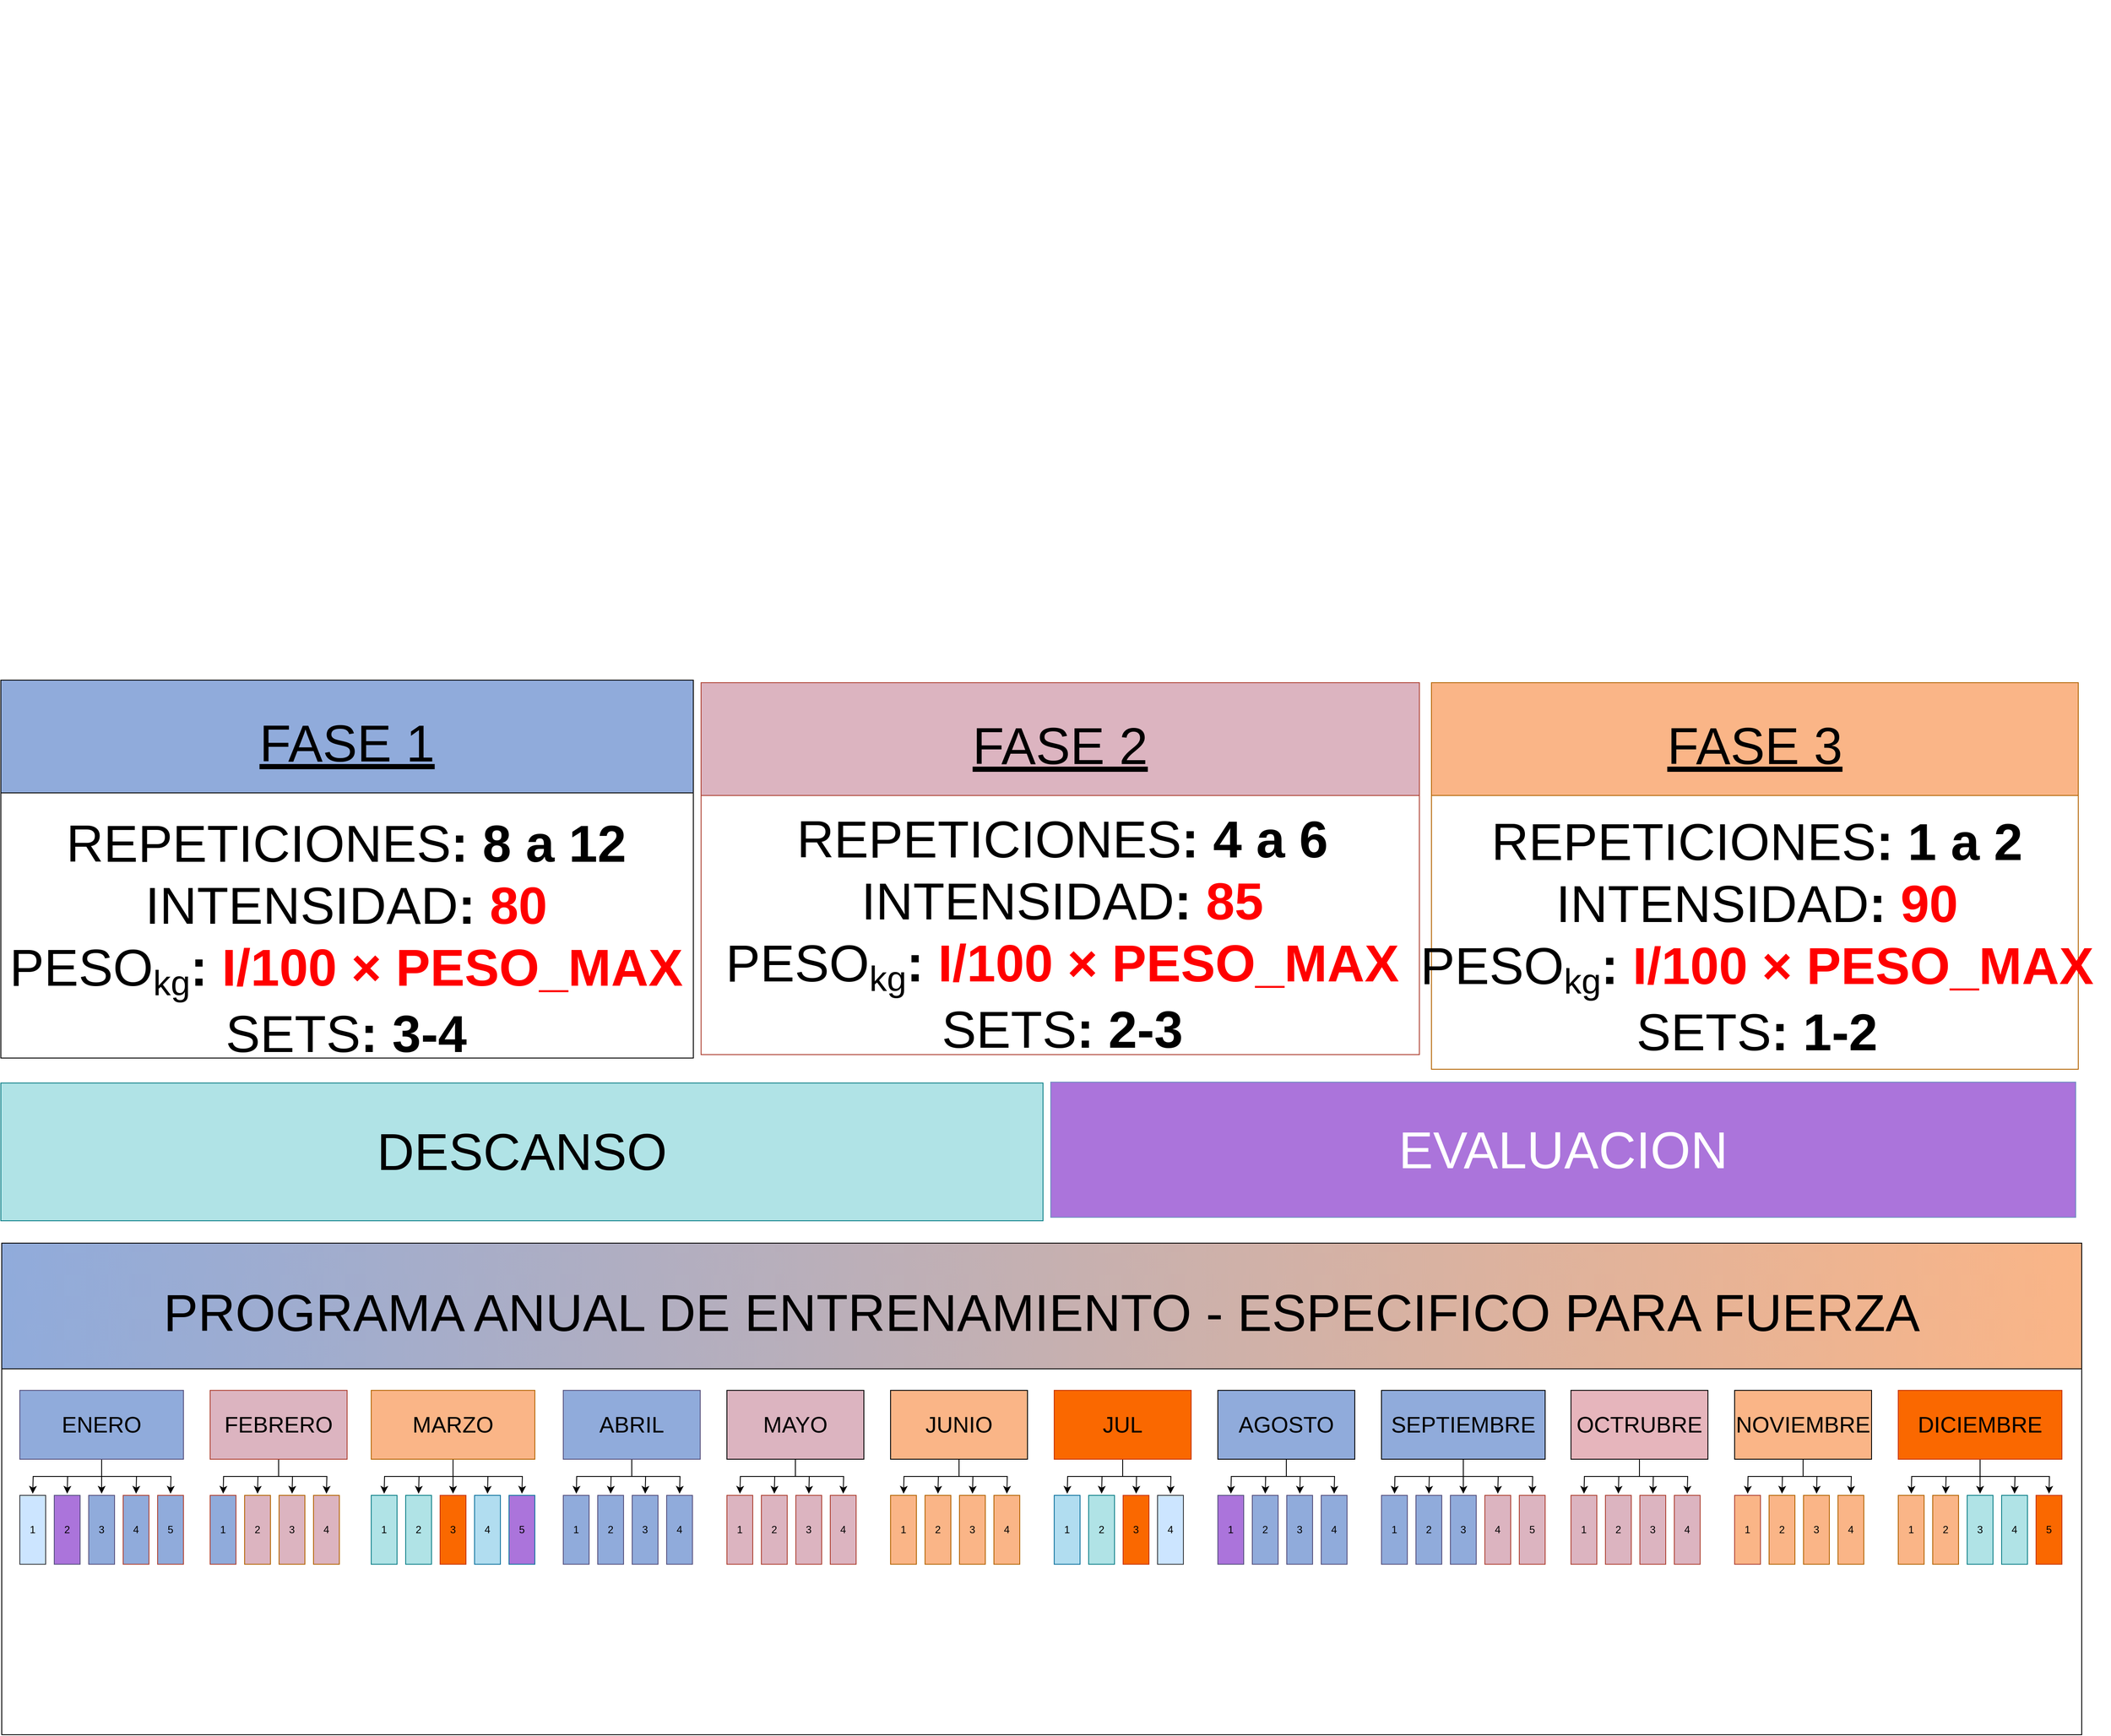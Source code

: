 <mxfile version="16.6.7" type="github">
  <diagram id="v5hP3LnzkyjKXNR7ILOM" name="Page-1">
    <mxGraphModel dx="3216" dy="3153" grid="1" gridSize="1" guides="1" tooltips="1" connect="1" arrows="1" fold="1" page="1" pageScale="1" pageWidth="827" pageHeight="1169" math="0" shadow="0">
      <root>
        <mxCell id="0" />
        <mxCell id="1" parent="0" />
        <mxCell id="fFUsiUg8K44ykZOcUOI2-355" value="" style="shape=image;imageAspect=0;aspect=fixed;verticalLabelPosition=bottom;verticalAlign=top;image=https://i.imgur.com/oUZB5g9.png;clipPath=inset(74.07% 0% 0% 0%);" vertex="1" parent="1">
          <mxGeometry x="403" y="-966" width="2409" height="337.26" as="geometry" />
        </mxCell>
        <mxCell id="fFUsiUg8K44ykZOcUOI2-368" value="" style="shape=image;imageAspect=0;aspect=fixed;verticalLabelPosition=bottom;verticalAlign=top;image=https://i.imgur.com/oUZB5g9.png;clipPath=inset(34.57% 0% 31.48% 0%);" vertex="1" parent="1">
          <mxGeometry x="405" y="-617" width="2410" height="441.83" as="geometry" />
        </mxCell>
        <mxCell id="fFUsiUg8K44ykZOcUOI2-369" value="PROGRAMA ANUAL DE ENTRENAMIENTO - ESPECIFICO PARA FUERZA" style="swimlane;fontFamily=Helvetica;fontSize=60;fontColor=default;strokeColor=#000000;fillColor=#FAB587;gradientColor=#90ABDB;gradientDirection=west;startSize=146;fontStyle=0;swimlaneFillColor=none;rounded=0;sketch=0;glass=0;swimlaneLine=1;" vertex="1" parent="1">
          <mxGeometry x="405" y="478" width="2415" height="571" as="geometry" />
        </mxCell>
        <mxCell id="fFUsiUg8K44ykZOcUOI2-370" style="edgeStyle=orthogonalEdgeStyle;rounded=0;orthogonalLoop=1;jettySize=auto;html=1;" edge="1" parent="fFUsiUg8K44ykZOcUOI2-369" source="fFUsiUg8K44ykZOcUOI2-375">
          <mxGeometry relative="1" as="geometry">
            <mxPoint x="36" y="291" as="targetPoint" />
          </mxGeometry>
        </mxCell>
        <mxCell id="fFUsiUg8K44ykZOcUOI2-371" style="edgeStyle=orthogonalEdgeStyle;rounded=0;orthogonalLoop=1;jettySize=auto;html=1;entryX=0.5;entryY=0;entryDx=0;entryDy=0;" edge="1" parent="fFUsiUg8K44ykZOcUOI2-369" source="fFUsiUg8K44ykZOcUOI2-375">
          <mxGeometry relative="1" as="geometry">
            <mxPoint x="76" y="291" as="targetPoint" />
          </mxGeometry>
        </mxCell>
        <mxCell id="fFUsiUg8K44ykZOcUOI2-372" style="edgeStyle=orthogonalEdgeStyle;rounded=0;orthogonalLoop=1;jettySize=auto;html=1;" edge="1" parent="fFUsiUg8K44ykZOcUOI2-369" source="fFUsiUg8K44ykZOcUOI2-375">
          <mxGeometry relative="1" as="geometry">
            <mxPoint x="116" y="291" as="targetPoint" />
          </mxGeometry>
        </mxCell>
        <mxCell id="fFUsiUg8K44ykZOcUOI2-373" style="edgeStyle=orthogonalEdgeStyle;rounded=0;orthogonalLoop=1;jettySize=auto;html=1;entryX=0.5;entryY=0;entryDx=0;entryDy=0;" edge="1" parent="fFUsiUg8K44ykZOcUOI2-369" source="fFUsiUg8K44ykZOcUOI2-375">
          <mxGeometry relative="1" as="geometry">
            <mxPoint x="156" y="291" as="targetPoint" />
          </mxGeometry>
        </mxCell>
        <mxCell id="fFUsiUg8K44ykZOcUOI2-374" style="edgeStyle=orthogonalEdgeStyle;rounded=0;orthogonalLoop=1;jettySize=auto;html=1;entryX=0.5;entryY=0;entryDx=0;entryDy=0;" edge="1" parent="fFUsiUg8K44ykZOcUOI2-369" source="fFUsiUg8K44ykZOcUOI2-375">
          <mxGeometry relative="1" as="geometry">
            <mxPoint x="196" y="291" as="targetPoint" />
          </mxGeometry>
        </mxCell>
        <mxCell id="fFUsiUg8K44ykZOcUOI2-375" value="ENERO" style="rounded=0;whiteSpace=wrap;html=1;fillColor=#90ABDB;strokeColor=#56517e;fontSize=26;" vertex="1" parent="fFUsiUg8K44ykZOcUOI2-369">
          <mxGeometry x="21" y="171" width="190" height="80" as="geometry" />
        </mxCell>
        <mxCell id="fFUsiUg8K44ykZOcUOI2-377" value="1" style="rounded=0;whiteSpace=wrap;html=1;fillColor=#cce5ff;strokeColor=#36393d;" vertex="1" parent="fFUsiUg8K44ykZOcUOI2-369">
          <mxGeometry x="21" y="293" width="30" height="80" as="geometry" />
        </mxCell>
        <mxCell id="fFUsiUg8K44ykZOcUOI2-379" value="2" style="rounded=0;whiteSpace=wrap;html=1;fillColor=#AB74DB;strokeColor=#56517e;" vertex="1" parent="fFUsiUg8K44ykZOcUOI2-369">
          <mxGeometry x="61" y="293" width="30" height="80" as="geometry" />
        </mxCell>
        <mxCell id="fFUsiUg8K44ykZOcUOI2-381" value="3" style="rounded=0;whiteSpace=wrap;html=1;fillColor=#90ABDB;strokeColor=#56517e;" vertex="1" parent="fFUsiUg8K44ykZOcUOI2-369">
          <mxGeometry x="101" y="293" width="30" height="80" as="geometry" />
        </mxCell>
        <mxCell id="fFUsiUg8K44ykZOcUOI2-383" value="4" style="rounded=0;whiteSpace=wrap;html=1;fillColor=#90ABDB;strokeColor=#ae4132;" vertex="1" parent="fFUsiUg8K44ykZOcUOI2-369">
          <mxGeometry x="141" y="293" width="30" height="80" as="geometry" />
        </mxCell>
        <mxCell id="fFUsiUg8K44ykZOcUOI2-384" value="5" style="rounded=0;whiteSpace=wrap;html=1;fillColor=#90ABDB;strokeColor=#ae4132;" vertex="1" parent="fFUsiUg8K44ykZOcUOI2-369">
          <mxGeometry x="181" y="293" width="30" height="80" as="geometry" />
        </mxCell>
        <mxCell id="fFUsiUg8K44ykZOcUOI2-385" style="edgeStyle=orthogonalEdgeStyle;rounded=0;orthogonalLoop=1;jettySize=auto;html=1;" edge="1" parent="fFUsiUg8K44ykZOcUOI2-369" source="fFUsiUg8K44ykZOcUOI2-389">
          <mxGeometry relative="1" as="geometry">
            <mxPoint x="257.111" y="291" as="targetPoint" />
          </mxGeometry>
        </mxCell>
        <mxCell id="fFUsiUg8K44ykZOcUOI2-386" style="edgeStyle=orthogonalEdgeStyle;rounded=0;orthogonalLoop=1;jettySize=auto;html=1;entryX=0.5;entryY=0;entryDx=0;entryDy=0;" edge="1" parent="fFUsiUg8K44ykZOcUOI2-369" source="fFUsiUg8K44ykZOcUOI2-389">
          <mxGeometry relative="1" as="geometry">
            <mxPoint x="297" y="291" as="targetPoint" />
          </mxGeometry>
        </mxCell>
        <mxCell id="fFUsiUg8K44ykZOcUOI2-387" style="edgeStyle=orthogonalEdgeStyle;rounded=0;orthogonalLoop=1;jettySize=auto;html=1;" edge="1" parent="fFUsiUg8K44ykZOcUOI2-369" source="fFUsiUg8K44ykZOcUOI2-389">
          <mxGeometry relative="1" as="geometry">
            <mxPoint x="337.111" y="291" as="targetPoint" />
          </mxGeometry>
        </mxCell>
        <mxCell id="fFUsiUg8K44ykZOcUOI2-388" style="edgeStyle=orthogonalEdgeStyle;rounded=0;orthogonalLoop=1;jettySize=auto;html=1;entryX=0.5;entryY=0;entryDx=0;entryDy=0;" edge="1" parent="fFUsiUg8K44ykZOcUOI2-369" source="fFUsiUg8K44ykZOcUOI2-389">
          <mxGeometry relative="1" as="geometry">
            <mxPoint x="377" y="291" as="targetPoint" />
          </mxGeometry>
        </mxCell>
        <mxCell id="fFUsiUg8K44ykZOcUOI2-389" value="FEBRERO&lt;br style=&quot;font-size: 26px;&quot;&gt;" style="rounded=0;whiteSpace=wrap;html=1;fillColor=#DCB4C0;fontSize=26;strokeColor=#ae4132;" vertex="1" parent="fFUsiUg8K44ykZOcUOI2-369">
          <mxGeometry x="242" y="171" width="159" height="80" as="geometry" />
        </mxCell>
        <mxCell id="fFUsiUg8K44ykZOcUOI2-391" value="1" style="rounded=0;whiteSpace=wrap;html=1;fillColor=#90ABDB;strokeColor=#ae4132;" vertex="1" parent="fFUsiUg8K44ykZOcUOI2-369">
          <mxGeometry x="242" y="293" width="30" height="80" as="geometry" />
        </mxCell>
        <mxCell id="fFUsiUg8K44ykZOcUOI2-393" value="2" style="rounded=0;whiteSpace=wrap;html=1;fillColor=#DCB4C0;strokeColor=#b46504;" vertex="1" parent="fFUsiUg8K44ykZOcUOI2-369">
          <mxGeometry x="282" y="293" width="30" height="80" as="geometry" />
        </mxCell>
        <mxCell id="fFUsiUg8K44ykZOcUOI2-395" value="3" style="rounded=0;whiteSpace=wrap;html=1;fillColor=#DCB4C0;strokeColor=#b46504;" vertex="1" parent="fFUsiUg8K44ykZOcUOI2-369">
          <mxGeometry x="322" y="293" width="30" height="80" as="geometry" />
        </mxCell>
        <mxCell id="fFUsiUg8K44ykZOcUOI2-396" value="4" style="rounded=0;whiteSpace=wrap;html=1;fillColor=#DCB4C0;strokeColor=#b46504;" vertex="1" parent="fFUsiUg8K44ykZOcUOI2-369">
          <mxGeometry x="362" y="293" width="30" height="80" as="geometry" />
        </mxCell>
        <mxCell id="fFUsiUg8K44ykZOcUOI2-397" style="edgeStyle=orthogonalEdgeStyle;rounded=0;orthogonalLoop=1;jettySize=auto;html=1;" edge="1" parent="fFUsiUg8K44ykZOcUOI2-369" source="fFUsiUg8K44ykZOcUOI2-402">
          <mxGeometry relative="1" as="geometry">
            <mxPoint x="444" y="291" as="targetPoint" />
          </mxGeometry>
        </mxCell>
        <mxCell id="fFUsiUg8K44ykZOcUOI2-398" style="edgeStyle=orthogonalEdgeStyle;rounded=0;orthogonalLoop=1;jettySize=auto;html=1;entryX=0.5;entryY=0;entryDx=0;entryDy=0;" edge="1" parent="fFUsiUg8K44ykZOcUOI2-369" source="fFUsiUg8K44ykZOcUOI2-402">
          <mxGeometry relative="1" as="geometry">
            <mxPoint x="484" y="291" as="targetPoint" />
          </mxGeometry>
        </mxCell>
        <mxCell id="fFUsiUg8K44ykZOcUOI2-399" style="edgeStyle=orthogonalEdgeStyle;rounded=0;orthogonalLoop=1;jettySize=auto;html=1;" edge="1" parent="fFUsiUg8K44ykZOcUOI2-369" source="fFUsiUg8K44ykZOcUOI2-402">
          <mxGeometry relative="1" as="geometry">
            <mxPoint x="524" y="291" as="targetPoint" />
          </mxGeometry>
        </mxCell>
        <mxCell id="fFUsiUg8K44ykZOcUOI2-400" style="edgeStyle=orthogonalEdgeStyle;rounded=0;orthogonalLoop=1;jettySize=auto;html=1;entryX=0.5;entryY=0;entryDx=0;entryDy=0;" edge="1" parent="fFUsiUg8K44ykZOcUOI2-369" source="fFUsiUg8K44ykZOcUOI2-402">
          <mxGeometry relative="1" as="geometry">
            <mxPoint x="564" y="291" as="targetPoint" />
          </mxGeometry>
        </mxCell>
        <mxCell id="fFUsiUg8K44ykZOcUOI2-401" style="edgeStyle=orthogonalEdgeStyle;rounded=0;orthogonalLoop=1;jettySize=auto;html=1;entryX=0.5;entryY=0;entryDx=0;entryDy=0;" edge="1" parent="fFUsiUg8K44ykZOcUOI2-369" source="fFUsiUg8K44ykZOcUOI2-402">
          <mxGeometry relative="1" as="geometry">
            <mxPoint x="604" y="291" as="targetPoint" />
          </mxGeometry>
        </mxCell>
        <mxCell id="fFUsiUg8K44ykZOcUOI2-402" value="MARZO" style="rounded=0;whiteSpace=wrap;html=1;fillColor=#FAB587;fontSize=26;strokeColor=#b46504;" vertex="1" parent="fFUsiUg8K44ykZOcUOI2-369">
          <mxGeometry x="429" y="171" width="190" height="80" as="geometry" />
        </mxCell>
        <mxCell id="fFUsiUg8K44ykZOcUOI2-404" value="1" style="rounded=0;whiteSpace=wrap;html=1;fillColor=#b0e3e6;strokeColor=#0e8088;" vertex="1" parent="fFUsiUg8K44ykZOcUOI2-369">
          <mxGeometry x="429" y="293" width="30" height="80" as="geometry" />
        </mxCell>
        <mxCell id="fFUsiUg8K44ykZOcUOI2-406" value="2" style="rounded=0;whiteSpace=wrap;html=1;fillColor=#b0e3e6;strokeColor=#0e8088;" vertex="1" parent="fFUsiUg8K44ykZOcUOI2-369">
          <mxGeometry x="469" y="293" width="30" height="80" as="geometry" />
        </mxCell>
        <mxCell id="fFUsiUg8K44ykZOcUOI2-408" value="3" style="rounded=0;whiteSpace=wrap;html=1;fillColor=#fa6800;strokeColor=#C73500;fontColor=#000000;" vertex="1" parent="fFUsiUg8K44ykZOcUOI2-369">
          <mxGeometry x="509" y="293" width="30" height="80" as="geometry" />
        </mxCell>
        <mxCell id="fFUsiUg8K44ykZOcUOI2-410" value="4" style="rounded=0;whiteSpace=wrap;html=1;fillColor=#b1ddf0;strokeColor=#10739e;" vertex="1" parent="fFUsiUg8K44ykZOcUOI2-369">
          <mxGeometry x="549" y="293" width="30" height="80" as="geometry" />
        </mxCell>
        <mxCell id="fFUsiUg8K44ykZOcUOI2-411" value="5" style="rounded=0;whiteSpace=wrap;html=1;fillColor=#AB74DB;strokeColor=#10739e;" vertex="1" parent="fFUsiUg8K44ykZOcUOI2-369">
          <mxGeometry x="589" y="293" width="30" height="80" as="geometry" />
        </mxCell>
        <mxCell id="fFUsiUg8K44ykZOcUOI2-412" style="edgeStyle=orthogonalEdgeStyle;rounded=0;orthogonalLoop=1;jettySize=auto;html=1;" edge="1" parent="fFUsiUg8K44ykZOcUOI2-369" source="fFUsiUg8K44ykZOcUOI2-416">
          <mxGeometry relative="1" as="geometry">
            <mxPoint x="667.111" y="291" as="targetPoint" />
          </mxGeometry>
        </mxCell>
        <mxCell id="fFUsiUg8K44ykZOcUOI2-413" style="edgeStyle=orthogonalEdgeStyle;rounded=0;orthogonalLoop=1;jettySize=auto;html=1;entryX=0.5;entryY=0;entryDx=0;entryDy=0;" edge="1" parent="fFUsiUg8K44ykZOcUOI2-369" source="fFUsiUg8K44ykZOcUOI2-416">
          <mxGeometry relative="1" as="geometry">
            <mxPoint x="707" y="291" as="targetPoint" />
          </mxGeometry>
        </mxCell>
        <mxCell id="fFUsiUg8K44ykZOcUOI2-414" style="edgeStyle=orthogonalEdgeStyle;rounded=0;orthogonalLoop=1;jettySize=auto;html=1;" edge="1" parent="fFUsiUg8K44ykZOcUOI2-369" source="fFUsiUg8K44ykZOcUOI2-416">
          <mxGeometry relative="1" as="geometry">
            <mxPoint x="747.111" y="291" as="targetPoint" />
          </mxGeometry>
        </mxCell>
        <mxCell id="fFUsiUg8K44ykZOcUOI2-415" style="edgeStyle=orthogonalEdgeStyle;rounded=0;orthogonalLoop=1;jettySize=auto;html=1;entryX=0.5;entryY=0;entryDx=0;entryDy=0;" edge="1" parent="fFUsiUg8K44ykZOcUOI2-369" source="fFUsiUg8K44ykZOcUOI2-416">
          <mxGeometry relative="1" as="geometry">
            <mxPoint x="787" y="291" as="targetPoint" />
          </mxGeometry>
        </mxCell>
        <mxCell id="fFUsiUg8K44ykZOcUOI2-416" value="ABRIL" style="rounded=0;whiteSpace=wrap;html=1;fillColor=#90ABDB;fontSize=26;strokeColor=#56517e;" vertex="1" parent="fFUsiUg8K44ykZOcUOI2-369">
          <mxGeometry x="652" y="171" width="159" height="80" as="geometry" />
        </mxCell>
        <mxCell id="fFUsiUg8K44ykZOcUOI2-418" value="1" style="rounded=0;whiteSpace=wrap;html=1;fillColor=#90ABDB;strokeColor=#56517e;" vertex="1" parent="fFUsiUg8K44ykZOcUOI2-369">
          <mxGeometry x="652" y="293" width="30" height="80" as="geometry" />
        </mxCell>
        <mxCell id="fFUsiUg8K44ykZOcUOI2-420" value="2" style="rounded=0;whiteSpace=wrap;html=1;fillColor=#90ABDB;strokeColor=#56517e;" vertex="1" parent="fFUsiUg8K44ykZOcUOI2-369">
          <mxGeometry x="692" y="293" width="30" height="80" as="geometry" />
        </mxCell>
        <mxCell id="fFUsiUg8K44ykZOcUOI2-422" value="3" style="rounded=0;whiteSpace=wrap;html=1;fillColor=#90ABDB;strokeColor=#56517e;" vertex="1" parent="fFUsiUg8K44ykZOcUOI2-369">
          <mxGeometry x="732" y="293" width="30" height="80" as="geometry" />
        </mxCell>
        <mxCell id="fFUsiUg8K44ykZOcUOI2-423" value="4" style="rounded=0;whiteSpace=wrap;html=1;fillColor=#90ABDB;strokeColor=#56517e;" vertex="1" parent="fFUsiUg8K44ykZOcUOI2-369">
          <mxGeometry x="772" y="293" width="30" height="80" as="geometry" />
        </mxCell>
        <mxCell id="fFUsiUg8K44ykZOcUOI2-424" style="edgeStyle=orthogonalEdgeStyle;rounded=0;orthogonalLoop=1;jettySize=auto;html=1;" edge="1" parent="fFUsiUg8K44ykZOcUOI2-369" source="fFUsiUg8K44ykZOcUOI2-428">
          <mxGeometry relative="1" as="geometry">
            <mxPoint x="857.111" y="291" as="targetPoint" />
          </mxGeometry>
        </mxCell>
        <mxCell id="fFUsiUg8K44ykZOcUOI2-425" style="edgeStyle=orthogonalEdgeStyle;rounded=0;orthogonalLoop=1;jettySize=auto;html=1;entryX=0.5;entryY=0;entryDx=0;entryDy=0;" edge="1" parent="fFUsiUg8K44ykZOcUOI2-369" source="fFUsiUg8K44ykZOcUOI2-428">
          <mxGeometry relative="1" as="geometry">
            <mxPoint x="897" y="291" as="targetPoint" />
          </mxGeometry>
        </mxCell>
        <mxCell id="fFUsiUg8K44ykZOcUOI2-426" style="edgeStyle=orthogonalEdgeStyle;rounded=0;orthogonalLoop=1;jettySize=auto;html=1;" edge="1" parent="fFUsiUg8K44ykZOcUOI2-369" source="fFUsiUg8K44ykZOcUOI2-428">
          <mxGeometry relative="1" as="geometry">
            <mxPoint x="937.111" y="291" as="targetPoint" />
          </mxGeometry>
        </mxCell>
        <mxCell id="fFUsiUg8K44ykZOcUOI2-427" style="edgeStyle=orthogonalEdgeStyle;rounded=0;orthogonalLoop=1;jettySize=auto;html=1;entryX=0.5;entryY=0;entryDx=0;entryDy=0;" edge="1" parent="fFUsiUg8K44ykZOcUOI2-369" source="fFUsiUg8K44ykZOcUOI2-428">
          <mxGeometry relative="1" as="geometry">
            <mxPoint x="977" y="291" as="targetPoint" />
          </mxGeometry>
        </mxCell>
        <mxCell id="fFUsiUg8K44ykZOcUOI2-428" value="MAYO" style="rounded=0;whiteSpace=wrap;html=1;fillColor=#DCB4C0;fontSize=26;" vertex="1" parent="fFUsiUg8K44ykZOcUOI2-369">
          <mxGeometry x="842" y="171" width="159" height="80" as="geometry" />
        </mxCell>
        <mxCell id="fFUsiUg8K44ykZOcUOI2-430" value="1" style="rounded=0;whiteSpace=wrap;html=1;fillColor=#DCB4C0;strokeColor=#ae4132;" vertex="1" parent="fFUsiUg8K44ykZOcUOI2-369">
          <mxGeometry x="842" y="293" width="30" height="80" as="geometry" />
        </mxCell>
        <mxCell id="fFUsiUg8K44ykZOcUOI2-432" value="2" style="rounded=0;whiteSpace=wrap;html=1;fillColor=#DCB4C0;strokeColor=#ae4132;" vertex="1" parent="fFUsiUg8K44ykZOcUOI2-369">
          <mxGeometry x="882" y="293" width="30" height="80" as="geometry" />
        </mxCell>
        <mxCell id="fFUsiUg8K44ykZOcUOI2-434" value="3" style="rounded=0;whiteSpace=wrap;html=1;fillColor=#DCB4C0;strokeColor=#ae4132;" vertex="1" parent="fFUsiUg8K44ykZOcUOI2-369">
          <mxGeometry x="922" y="293" width="30" height="80" as="geometry" />
        </mxCell>
        <mxCell id="fFUsiUg8K44ykZOcUOI2-435" value="4" style="rounded=0;whiteSpace=wrap;html=1;fillColor=#DCB4C0;strokeColor=#ae4132;" vertex="1" parent="fFUsiUg8K44ykZOcUOI2-369">
          <mxGeometry x="962" y="293" width="30" height="80" as="geometry" />
        </mxCell>
        <mxCell id="fFUsiUg8K44ykZOcUOI2-436" style="edgeStyle=orthogonalEdgeStyle;rounded=0;orthogonalLoop=1;jettySize=auto;html=1;" edge="1" parent="fFUsiUg8K44ykZOcUOI2-369" source="fFUsiUg8K44ykZOcUOI2-440">
          <mxGeometry relative="1" as="geometry">
            <mxPoint x="1047.111" y="291" as="targetPoint" />
          </mxGeometry>
        </mxCell>
        <mxCell id="fFUsiUg8K44ykZOcUOI2-437" style="edgeStyle=orthogonalEdgeStyle;rounded=0;orthogonalLoop=1;jettySize=auto;html=1;entryX=0.5;entryY=0;entryDx=0;entryDy=0;" edge="1" parent="fFUsiUg8K44ykZOcUOI2-369" source="fFUsiUg8K44ykZOcUOI2-440">
          <mxGeometry relative="1" as="geometry">
            <mxPoint x="1087" y="291" as="targetPoint" />
          </mxGeometry>
        </mxCell>
        <mxCell id="fFUsiUg8K44ykZOcUOI2-438" style="edgeStyle=orthogonalEdgeStyle;rounded=0;orthogonalLoop=1;jettySize=auto;html=1;" edge="1" parent="fFUsiUg8K44ykZOcUOI2-369" source="fFUsiUg8K44ykZOcUOI2-440">
          <mxGeometry relative="1" as="geometry">
            <mxPoint x="1127.111" y="291" as="targetPoint" />
          </mxGeometry>
        </mxCell>
        <mxCell id="fFUsiUg8K44ykZOcUOI2-439" style="edgeStyle=orthogonalEdgeStyle;rounded=0;orthogonalLoop=1;jettySize=auto;html=1;entryX=0.5;entryY=0;entryDx=0;entryDy=0;" edge="1" parent="fFUsiUg8K44ykZOcUOI2-369" source="fFUsiUg8K44ykZOcUOI2-440">
          <mxGeometry relative="1" as="geometry">
            <mxPoint x="1167" y="291" as="targetPoint" />
          </mxGeometry>
        </mxCell>
        <mxCell id="fFUsiUg8K44ykZOcUOI2-440" value="JUNIO" style="rounded=0;whiteSpace=wrap;html=1;fillColor=#FAB587;fontSize=26;" vertex="1" parent="fFUsiUg8K44ykZOcUOI2-369">
          <mxGeometry x="1032" y="171" width="159" height="80" as="geometry" />
        </mxCell>
        <mxCell id="fFUsiUg8K44ykZOcUOI2-442" value="1" style="rounded=0;whiteSpace=wrap;html=1;fillColor=#FAB587;strokeColor=#b46504;" vertex="1" parent="fFUsiUg8K44ykZOcUOI2-369">
          <mxGeometry x="1032" y="293" width="30" height="80" as="geometry" />
        </mxCell>
        <mxCell id="fFUsiUg8K44ykZOcUOI2-444" value="2" style="rounded=0;whiteSpace=wrap;html=1;fillColor=#FAB587;strokeColor=#b46504;" vertex="1" parent="fFUsiUg8K44ykZOcUOI2-369">
          <mxGeometry x="1072" y="293" width="30" height="80" as="geometry" />
        </mxCell>
        <mxCell id="fFUsiUg8K44ykZOcUOI2-446" value="3" style="rounded=0;whiteSpace=wrap;html=1;fillColor=#FAB587;strokeColor=#b46504;" vertex="1" parent="fFUsiUg8K44ykZOcUOI2-369">
          <mxGeometry x="1112" y="293" width="30" height="80" as="geometry" />
        </mxCell>
        <mxCell id="fFUsiUg8K44ykZOcUOI2-447" value="4" style="rounded=0;whiteSpace=wrap;html=1;fillColor=#FAB587;strokeColor=#b46504;" vertex="1" parent="fFUsiUg8K44ykZOcUOI2-369">
          <mxGeometry x="1152" y="293" width="30" height="80" as="geometry" />
        </mxCell>
        <mxCell id="fFUsiUg8K44ykZOcUOI2-448" style="edgeStyle=orthogonalEdgeStyle;rounded=0;orthogonalLoop=1;jettySize=auto;html=1;" edge="1" parent="fFUsiUg8K44ykZOcUOI2-369" source="fFUsiUg8K44ykZOcUOI2-452">
          <mxGeometry relative="1" as="geometry">
            <mxPoint x="1237.111" y="291" as="targetPoint" />
          </mxGeometry>
        </mxCell>
        <mxCell id="fFUsiUg8K44ykZOcUOI2-449" style="edgeStyle=orthogonalEdgeStyle;rounded=0;orthogonalLoop=1;jettySize=auto;html=1;entryX=0.5;entryY=0;entryDx=0;entryDy=0;" edge="1" parent="fFUsiUg8K44ykZOcUOI2-369" source="fFUsiUg8K44ykZOcUOI2-452">
          <mxGeometry relative="1" as="geometry">
            <mxPoint x="1277" y="291" as="targetPoint" />
          </mxGeometry>
        </mxCell>
        <mxCell id="fFUsiUg8K44ykZOcUOI2-450" style="edgeStyle=orthogonalEdgeStyle;rounded=0;orthogonalLoop=1;jettySize=auto;html=1;" edge="1" parent="fFUsiUg8K44ykZOcUOI2-369" source="fFUsiUg8K44ykZOcUOI2-452">
          <mxGeometry relative="1" as="geometry">
            <mxPoint x="1317.111" y="291" as="targetPoint" />
          </mxGeometry>
        </mxCell>
        <mxCell id="fFUsiUg8K44ykZOcUOI2-451" style="edgeStyle=orthogonalEdgeStyle;rounded=0;orthogonalLoop=1;jettySize=auto;html=1;entryX=0.5;entryY=0;entryDx=0;entryDy=0;" edge="1" parent="fFUsiUg8K44ykZOcUOI2-369" source="fFUsiUg8K44ykZOcUOI2-452">
          <mxGeometry relative="1" as="geometry">
            <mxPoint x="1357" y="291" as="targetPoint" />
          </mxGeometry>
        </mxCell>
        <mxCell id="fFUsiUg8K44ykZOcUOI2-452" value="JUL" style="rounded=0;whiteSpace=wrap;html=1;fillColor=#fa6800;fontSize=26;fontColor=#000000;strokeColor=#C73500;" vertex="1" parent="fFUsiUg8K44ykZOcUOI2-369">
          <mxGeometry x="1222" y="171" width="159" height="80" as="geometry" />
        </mxCell>
        <mxCell id="fFUsiUg8K44ykZOcUOI2-454" value="1" style="rounded=0;whiteSpace=wrap;html=1;fillColor=#b1ddf0;strokeColor=#10739e;" vertex="1" parent="fFUsiUg8K44ykZOcUOI2-369">
          <mxGeometry x="1222" y="293" width="30" height="80" as="geometry" />
        </mxCell>
        <mxCell id="fFUsiUg8K44ykZOcUOI2-456" value="2" style="rounded=0;whiteSpace=wrap;html=1;fillColor=#b0e3e6;strokeColor=#0e8088;" vertex="1" parent="fFUsiUg8K44ykZOcUOI2-369">
          <mxGeometry x="1262" y="293" width="30" height="80" as="geometry" />
        </mxCell>
        <mxCell id="fFUsiUg8K44ykZOcUOI2-458" value="3" style="rounded=0;whiteSpace=wrap;html=1;fillColor=#fa6800;fontColor=#000000;strokeColor=#C73500;" vertex="1" parent="fFUsiUg8K44ykZOcUOI2-369">
          <mxGeometry x="1302" y="293" width="30" height="80" as="geometry" />
        </mxCell>
        <mxCell id="fFUsiUg8K44ykZOcUOI2-459" value="4" style="rounded=0;whiteSpace=wrap;html=1;fillColor=#cce5ff;strokeColor=#36393d;" vertex="1" parent="fFUsiUg8K44ykZOcUOI2-369">
          <mxGeometry x="1342" y="293" width="30" height="80" as="geometry" />
        </mxCell>
        <mxCell id="fFUsiUg8K44ykZOcUOI2-460" style="edgeStyle=orthogonalEdgeStyle;rounded=0;orthogonalLoop=1;jettySize=auto;html=1;" edge="1" parent="fFUsiUg8K44ykZOcUOI2-369" source="fFUsiUg8K44ykZOcUOI2-464">
          <mxGeometry relative="1" as="geometry">
            <mxPoint x="1427.111" y="291" as="targetPoint" />
          </mxGeometry>
        </mxCell>
        <mxCell id="fFUsiUg8K44ykZOcUOI2-461" style="edgeStyle=orthogonalEdgeStyle;rounded=0;orthogonalLoop=1;jettySize=auto;html=1;entryX=0.5;entryY=0;entryDx=0;entryDy=0;" edge="1" parent="fFUsiUg8K44ykZOcUOI2-369" source="fFUsiUg8K44ykZOcUOI2-464">
          <mxGeometry relative="1" as="geometry">
            <mxPoint x="1467" y="291" as="targetPoint" />
          </mxGeometry>
        </mxCell>
        <mxCell id="fFUsiUg8K44ykZOcUOI2-462" style="edgeStyle=orthogonalEdgeStyle;rounded=0;orthogonalLoop=1;jettySize=auto;html=1;" edge="1" parent="fFUsiUg8K44ykZOcUOI2-369" source="fFUsiUg8K44ykZOcUOI2-464">
          <mxGeometry relative="1" as="geometry">
            <mxPoint x="1507.111" y="291" as="targetPoint" />
          </mxGeometry>
        </mxCell>
        <mxCell id="fFUsiUg8K44ykZOcUOI2-463" style="edgeStyle=orthogonalEdgeStyle;rounded=0;orthogonalLoop=1;jettySize=auto;html=1;entryX=0.5;entryY=0;entryDx=0;entryDy=0;" edge="1" parent="fFUsiUg8K44ykZOcUOI2-369" source="fFUsiUg8K44ykZOcUOI2-464">
          <mxGeometry relative="1" as="geometry">
            <mxPoint x="1547" y="291" as="targetPoint" />
          </mxGeometry>
        </mxCell>
        <mxCell id="fFUsiUg8K44ykZOcUOI2-464" value="AGOSTO" style="rounded=0;whiteSpace=wrap;html=1;fillColor=#90ABDB;fontSize=26;" vertex="1" parent="fFUsiUg8K44ykZOcUOI2-369">
          <mxGeometry x="1412" y="171" width="159" height="80" as="geometry" />
        </mxCell>
        <mxCell id="fFUsiUg8K44ykZOcUOI2-466" value="1" style="rounded=0;whiteSpace=wrap;html=1;fillColor=#AB74DB;strokeColor=#56517e;" vertex="1" parent="fFUsiUg8K44ykZOcUOI2-369">
          <mxGeometry x="1412" y="293" width="30" height="80" as="geometry" />
        </mxCell>
        <mxCell id="fFUsiUg8K44ykZOcUOI2-468" value="2" style="rounded=0;whiteSpace=wrap;html=1;fillColor=#90ABDB;strokeColor=#56517e;" vertex="1" parent="fFUsiUg8K44ykZOcUOI2-369">
          <mxGeometry x="1452" y="293" width="30" height="80" as="geometry" />
        </mxCell>
        <mxCell id="fFUsiUg8K44ykZOcUOI2-470" value="3" style="rounded=0;whiteSpace=wrap;html=1;fillColor=#90ABDB;strokeColor=#56517e;" vertex="1" parent="fFUsiUg8K44ykZOcUOI2-369">
          <mxGeometry x="1492" y="293" width="30" height="80" as="geometry" />
        </mxCell>
        <mxCell id="fFUsiUg8K44ykZOcUOI2-471" value="4" style="rounded=0;whiteSpace=wrap;html=1;fillColor=#90ABDB;strokeColor=#56517e;" vertex="1" parent="fFUsiUg8K44ykZOcUOI2-369">
          <mxGeometry x="1532" y="293" width="30" height="80" as="geometry" />
        </mxCell>
        <mxCell id="fFUsiUg8K44ykZOcUOI2-472" style="edgeStyle=orthogonalEdgeStyle;rounded=0;orthogonalLoop=1;jettySize=auto;html=1;" edge="1" parent="fFUsiUg8K44ykZOcUOI2-369" source="fFUsiUg8K44ykZOcUOI2-477">
          <mxGeometry relative="1" as="geometry">
            <mxPoint x="1617.111" y="291" as="targetPoint" />
          </mxGeometry>
        </mxCell>
        <mxCell id="fFUsiUg8K44ykZOcUOI2-473" style="edgeStyle=orthogonalEdgeStyle;rounded=0;orthogonalLoop=1;jettySize=auto;html=1;entryX=0.5;entryY=0;entryDx=0;entryDy=0;" edge="1" parent="fFUsiUg8K44ykZOcUOI2-369" source="fFUsiUg8K44ykZOcUOI2-477">
          <mxGeometry relative="1" as="geometry">
            <mxPoint x="1657" y="291" as="targetPoint" />
          </mxGeometry>
        </mxCell>
        <mxCell id="fFUsiUg8K44ykZOcUOI2-474" style="edgeStyle=orthogonalEdgeStyle;rounded=0;orthogonalLoop=1;jettySize=auto;html=1;" edge="1" parent="fFUsiUg8K44ykZOcUOI2-369" source="fFUsiUg8K44ykZOcUOI2-477">
          <mxGeometry relative="1" as="geometry">
            <mxPoint x="1697" y="291" as="targetPoint" />
          </mxGeometry>
        </mxCell>
        <mxCell id="fFUsiUg8K44ykZOcUOI2-475" style="edgeStyle=orthogonalEdgeStyle;rounded=0;orthogonalLoop=1;jettySize=auto;html=1;entryX=0.5;entryY=0;entryDx=0;entryDy=0;" edge="1" parent="fFUsiUg8K44ykZOcUOI2-369" source="fFUsiUg8K44ykZOcUOI2-477">
          <mxGeometry relative="1" as="geometry">
            <mxPoint x="1737" y="291" as="targetPoint" />
          </mxGeometry>
        </mxCell>
        <mxCell id="fFUsiUg8K44ykZOcUOI2-476" style="edgeStyle=orthogonalEdgeStyle;rounded=0;orthogonalLoop=1;jettySize=auto;html=1;entryX=0.5;entryY=0;entryDx=0;entryDy=0;" edge="1" parent="fFUsiUg8K44ykZOcUOI2-369" source="fFUsiUg8K44ykZOcUOI2-477">
          <mxGeometry relative="1" as="geometry">
            <mxPoint x="1777" y="291" as="targetPoint" />
          </mxGeometry>
        </mxCell>
        <mxCell id="fFUsiUg8K44ykZOcUOI2-477" value="SEPTIEMBRE" style="rounded=0;whiteSpace=wrap;html=1;fillColor=#90ABDB;fontSize=26;" vertex="1" parent="fFUsiUg8K44ykZOcUOI2-369">
          <mxGeometry x="1602" y="171" width="190" height="80" as="geometry" />
        </mxCell>
        <mxCell id="fFUsiUg8K44ykZOcUOI2-479" value="1" style="rounded=0;whiteSpace=wrap;html=1;fillColor=#90ABDB;strokeColor=#56517e;" vertex="1" parent="fFUsiUg8K44ykZOcUOI2-369">
          <mxGeometry x="1602" y="293" width="30" height="80" as="geometry" />
        </mxCell>
        <mxCell id="fFUsiUg8K44ykZOcUOI2-481" value="2" style="rounded=0;whiteSpace=wrap;html=1;fillColor=#90ABDB;strokeColor=#56517e;" vertex="1" parent="fFUsiUg8K44ykZOcUOI2-369">
          <mxGeometry x="1642" y="293" width="30" height="80" as="geometry" />
        </mxCell>
        <mxCell id="fFUsiUg8K44ykZOcUOI2-483" value="3" style="rounded=0;whiteSpace=wrap;html=1;fillColor=#90ABDB;strokeColor=#56517e;" vertex="1" parent="fFUsiUg8K44ykZOcUOI2-369">
          <mxGeometry x="1682" y="293" width="30" height="80" as="geometry" />
        </mxCell>
        <mxCell id="fFUsiUg8K44ykZOcUOI2-485" value="4" style="rounded=0;whiteSpace=wrap;html=1;fillColor=#DCB4C0;strokeColor=#ae4132;" vertex="1" parent="fFUsiUg8K44ykZOcUOI2-369">
          <mxGeometry x="1722" y="293" width="30" height="80" as="geometry" />
        </mxCell>
        <mxCell id="fFUsiUg8K44ykZOcUOI2-486" value="5" style="rounded=0;whiteSpace=wrap;html=1;fillColor=#DCB4C0;strokeColor=#ae4132;" vertex="1" parent="fFUsiUg8K44ykZOcUOI2-369">
          <mxGeometry x="1762" y="293" width="30" height="80" as="geometry" />
        </mxCell>
        <mxCell id="fFUsiUg8K44ykZOcUOI2-487" style="edgeStyle=orthogonalEdgeStyle;rounded=0;orthogonalLoop=1;jettySize=auto;html=1;" edge="1" parent="fFUsiUg8K44ykZOcUOI2-369" source="fFUsiUg8K44ykZOcUOI2-491">
          <mxGeometry relative="1" as="geometry">
            <mxPoint x="1837.111" y="291" as="targetPoint" />
          </mxGeometry>
        </mxCell>
        <mxCell id="fFUsiUg8K44ykZOcUOI2-488" style="edgeStyle=orthogonalEdgeStyle;rounded=0;orthogonalLoop=1;jettySize=auto;html=1;entryX=0.5;entryY=0;entryDx=0;entryDy=0;" edge="1" parent="fFUsiUg8K44ykZOcUOI2-369" source="fFUsiUg8K44ykZOcUOI2-491">
          <mxGeometry relative="1" as="geometry">
            <mxPoint x="1877" y="291" as="targetPoint" />
          </mxGeometry>
        </mxCell>
        <mxCell id="fFUsiUg8K44ykZOcUOI2-489" style="edgeStyle=orthogonalEdgeStyle;rounded=0;orthogonalLoop=1;jettySize=auto;html=1;" edge="1" parent="fFUsiUg8K44ykZOcUOI2-369" source="fFUsiUg8K44ykZOcUOI2-491">
          <mxGeometry relative="1" as="geometry">
            <mxPoint x="1917.111" y="291" as="targetPoint" />
          </mxGeometry>
        </mxCell>
        <mxCell id="fFUsiUg8K44ykZOcUOI2-490" style="edgeStyle=orthogonalEdgeStyle;rounded=0;orthogonalLoop=1;jettySize=auto;html=1;entryX=0.5;entryY=0;entryDx=0;entryDy=0;" edge="1" parent="fFUsiUg8K44ykZOcUOI2-369" source="fFUsiUg8K44ykZOcUOI2-491">
          <mxGeometry relative="1" as="geometry">
            <mxPoint x="1957" y="291" as="targetPoint" />
          </mxGeometry>
        </mxCell>
        <mxCell id="fFUsiUg8K44ykZOcUOI2-491" value="OCTRUBRE" style="rounded=0;whiteSpace=wrap;html=1;fillColor=#e6b5bc;fontSize=26;" vertex="1" parent="fFUsiUg8K44ykZOcUOI2-369">
          <mxGeometry x="1822" y="171" width="159" height="80" as="geometry" />
        </mxCell>
        <mxCell id="fFUsiUg8K44ykZOcUOI2-493" value="1" style="rounded=0;whiteSpace=wrap;html=1;fillColor=#DCB4C0;strokeColor=#ae4132;" vertex="1" parent="fFUsiUg8K44ykZOcUOI2-369">
          <mxGeometry x="1822" y="293" width="30" height="80" as="geometry" />
        </mxCell>
        <mxCell id="fFUsiUg8K44ykZOcUOI2-495" value="2" style="rounded=0;whiteSpace=wrap;html=1;fillColor=#DCB4C0;strokeColor=#ae4132;" vertex="1" parent="fFUsiUg8K44ykZOcUOI2-369">
          <mxGeometry x="1862" y="293" width="30" height="80" as="geometry" />
        </mxCell>
        <mxCell id="fFUsiUg8K44ykZOcUOI2-497" value="3" style="rounded=0;whiteSpace=wrap;html=1;fillColor=#DCB4C0;strokeColor=#ae4132;" vertex="1" parent="fFUsiUg8K44ykZOcUOI2-369">
          <mxGeometry x="1902" y="293" width="30" height="80" as="geometry" />
        </mxCell>
        <mxCell id="fFUsiUg8K44ykZOcUOI2-498" value="4" style="rounded=0;whiteSpace=wrap;html=1;fillColor=#DCB4C0;strokeColor=#ae4132;" vertex="1" parent="fFUsiUg8K44ykZOcUOI2-369">
          <mxGeometry x="1942" y="293" width="30" height="80" as="geometry" />
        </mxCell>
        <mxCell id="fFUsiUg8K44ykZOcUOI2-499" style="edgeStyle=orthogonalEdgeStyle;rounded=0;orthogonalLoop=1;jettySize=auto;html=1;" edge="1" parent="fFUsiUg8K44ykZOcUOI2-369" source="fFUsiUg8K44ykZOcUOI2-504">
          <mxGeometry relative="1" as="geometry">
            <mxPoint x="2217.111" y="291" as="targetPoint" />
          </mxGeometry>
        </mxCell>
        <mxCell id="fFUsiUg8K44ykZOcUOI2-500" style="edgeStyle=orthogonalEdgeStyle;rounded=0;orthogonalLoop=1;jettySize=auto;html=1;entryX=0.5;entryY=0;entryDx=0;entryDy=0;" edge="1" parent="fFUsiUg8K44ykZOcUOI2-369" source="fFUsiUg8K44ykZOcUOI2-504">
          <mxGeometry relative="1" as="geometry">
            <mxPoint x="2257" y="291" as="targetPoint" />
          </mxGeometry>
        </mxCell>
        <mxCell id="fFUsiUg8K44ykZOcUOI2-501" style="edgeStyle=orthogonalEdgeStyle;rounded=0;orthogonalLoop=1;jettySize=auto;html=1;" edge="1" parent="fFUsiUg8K44ykZOcUOI2-369" source="fFUsiUg8K44ykZOcUOI2-504">
          <mxGeometry relative="1" as="geometry">
            <mxPoint x="2297" y="291" as="targetPoint" />
          </mxGeometry>
        </mxCell>
        <mxCell id="fFUsiUg8K44ykZOcUOI2-502" style="edgeStyle=orthogonalEdgeStyle;rounded=0;orthogonalLoop=1;jettySize=auto;html=1;entryX=0.5;entryY=0;entryDx=0;entryDy=0;" edge="1" parent="fFUsiUg8K44ykZOcUOI2-369" source="fFUsiUg8K44ykZOcUOI2-504">
          <mxGeometry relative="1" as="geometry">
            <mxPoint x="2337" y="291" as="targetPoint" />
          </mxGeometry>
        </mxCell>
        <mxCell id="fFUsiUg8K44ykZOcUOI2-503" style="edgeStyle=orthogonalEdgeStyle;rounded=0;orthogonalLoop=1;jettySize=auto;html=1;entryX=0.5;entryY=0;entryDx=0;entryDy=0;" edge="1" parent="fFUsiUg8K44ykZOcUOI2-369" source="fFUsiUg8K44ykZOcUOI2-504">
          <mxGeometry relative="1" as="geometry">
            <mxPoint x="2377" y="291" as="targetPoint" />
          </mxGeometry>
        </mxCell>
        <mxCell id="fFUsiUg8K44ykZOcUOI2-504" value="DICIEMBRE" style="rounded=0;whiteSpace=wrap;html=1;fillColor=#fa6800;fontSize=26;fontColor=#000000;strokeColor=#C73500;" vertex="1" parent="fFUsiUg8K44ykZOcUOI2-369">
          <mxGeometry x="2202" y="171" width="190" height="80" as="geometry" />
        </mxCell>
        <mxCell id="fFUsiUg8K44ykZOcUOI2-506" value="1" style="rounded=0;whiteSpace=wrap;html=1;fillColor=#FAB587;strokeColor=#b46504;" vertex="1" parent="fFUsiUg8K44ykZOcUOI2-369">
          <mxGeometry x="2202" y="293" width="30" height="80" as="geometry" />
        </mxCell>
        <mxCell id="fFUsiUg8K44ykZOcUOI2-508" value="2" style="rounded=0;whiteSpace=wrap;html=1;fillColor=#FAB587;strokeColor=#b46504;" vertex="1" parent="fFUsiUg8K44ykZOcUOI2-369">
          <mxGeometry x="2242" y="293" width="30" height="80" as="geometry" />
        </mxCell>
        <mxCell id="fFUsiUg8K44ykZOcUOI2-510" value="3" style="rounded=0;whiteSpace=wrap;html=1;fillColor=#b0e3e6;strokeColor=#0e8088;" vertex="1" parent="fFUsiUg8K44ykZOcUOI2-369">
          <mxGeometry x="2282" y="293" width="30" height="80" as="geometry" />
        </mxCell>
        <mxCell id="fFUsiUg8K44ykZOcUOI2-512" value="4" style="rounded=0;whiteSpace=wrap;html=1;fillColor=#b0e3e6;strokeColor=#0e8088;" vertex="1" parent="fFUsiUg8K44ykZOcUOI2-369">
          <mxGeometry x="2322" y="293" width="30" height="80" as="geometry" />
        </mxCell>
        <mxCell id="fFUsiUg8K44ykZOcUOI2-513" value="5" style="rounded=0;whiteSpace=wrap;html=1;fillColor=#fa6800;fontColor=#000000;strokeColor=#C73500;" vertex="1" parent="fFUsiUg8K44ykZOcUOI2-369">
          <mxGeometry x="2362" y="293" width="30" height="80" as="geometry" />
        </mxCell>
        <mxCell id="fFUsiUg8K44ykZOcUOI2-514" style="edgeStyle=orthogonalEdgeStyle;rounded=0;orthogonalLoop=1;jettySize=auto;html=1;" edge="1" parent="fFUsiUg8K44ykZOcUOI2-369" source="fFUsiUg8K44ykZOcUOI2-518">
          <mxGeometry relative="1" as="geometry">
            <mxPoint x="2027.111" y="291" as="targetPoint" />
          </mxGeometry>
        </mxCell>
        <mxCell id="fFUsiUg8K44ykZOcUOI2-515" style="edgeStyle=orthogonalEdgeStyle;rounded=0;orthogonalLoop=1;jettySize=auto;html=1;entryX=0.5;entryY=0;entryDx=0;entryDy=0;" edge="1" parent="fFUsiUg8K44ykZOcUOI2-369" source="fFUsiUg8K44ykZOcUOI2-518">
          <mxGeometry relative="1" as="geometry">
            <mxPoint x="2067" y="291" as="targetPoint" />
          </mxGeometry>
        </mxCell>
        <mxCell id="fFUsiUg8K44ykZOcUOI2-516" style="edgeStyle=orthogonalEdgeStyle;rounded=0;orthogonalLoop=1;jettySize=auto;html=1;" edge="1" parent="fFUsiUg8K44ykZOcUOI2-369" source="fFUsiUg8K44ykZOcUOI2-518">
          <mxGeometry relative="1" as="geometry">
            <mxPoint x="2107.111" y="291" as="targetPoint" />
          </mxGeometry>
        </mxCell>
        <mxCell id="fFUsiUg8K44ykZOcUOI2-517" style="edgeStyle=orthogonalEdgeStyle;rounded=0;orthogonalLoop=1;jettySize=auto;html=1;entryX=0.5;entryY=0;entryDx=0;entryDy=0;" edge="1" parent="fFUsiUg8K44ykZOcUOI2-369" source="fFUsiUg8K44ykZOcUOI2-518">
          <mxGeometry relative="1" as="geometry">
            <mxPoint x="2147" y="291" as="targetPoint" />
          </mxGeometry>
        </mxCell>
        <mxCell id="fFUsiUg8K44ykZOcUOI2-518" value="NOVIEMBRE" style="rounded=0;whiteSpace=wrap;html=1;fillColor=#FAB587;fontSize=26;" vertex="1" parent="fFUsiUg8K44ykZOcUOI2-369">
          <mxGeometry x="2012" y="171" width="159" height="80" as="geometry" />
        </mxCell>
        <mxCell id="fFUsiUg8K44ykZOcUOI2-520" value="1" style="rounded=0;whiteSpace=wrap;html=1;fillColor=#FAB587;strokeColor=#ae4132;" vertex="1" parent="fFUsiUg8K44ykZOcUOI2-369">
          <mxGeometry x="2012" y="293" width="30" height="80" as="geometry" />
        </mxCell>
        <mxCell id="fFUsiUg8K44ykZOcUOI2-522" value="2" style="rounded=0;whiteSpace=wrap;html=1;fillColor=#FAB587;strokeColor=#b46504;" vertex="1" parent="fFUsiUg8K44ykZOcUOI2-369">
          <mxGeometry x="2052" y="293" width="30" height="80" as="geometry" />
        </mxCell>
        <mxCell id="fFUsiUg8K44ykZOcUOI2-524" value="3" style="rounded=0;whiteSpace=wrap;html=1;fillColor=#FAB587;strokeColor=#b46504;" vertex="1" parent="fFUsiUg8K44ykZOcUOI2-369">
          <mxGeometry x="2092" y="293" width="30" height="80" as="geometry" />
        </mxCell>
        <mxCell id="fFUsiUg8K44ykZOcUOI2-525" value="4" style="rounded=0;whiteSpace=wrap;html=1;fillColor=#FAB587;strokeColor=#b46504;" vertex="1" parent="fFUsiUg8K44ykZOcUOI2-369">
          <mxGeometry x="2132" y="293" width="30" height="80" as="geometry" />
        </mxCell>
        <mxCell id="fFUsiUg8K44ykZOcUOI2-526" value="" style="shape=image;imageAspect=0;verticalLabelPosition=bottom;verticalAlign=top;image=https://i.imgur.com/oUZB5g9.png;clipPath=inset(33.95% 0% 31.48% 0%);resizeHeight=0;" vertex="1" parent="fFUsiUg8K44ykZOcUOI2-369">
          <mxGeometry x="61" y="375" width="477" height="170.5" as="geometry" />
        </mxCell>
        <mxCell id="fFUsiUg8K44ykZOcUOI2-527" value="" style="shape=image;imageAspect=0;verticalLabelPosition=bottom;verticalAlign=top;image=https://i.imgur.com/oUZB5g9.png;clipPath=inset(33.95% 0% 31.48% 0%);" vertex="1" parent="fFUsiUg8K44ykZOcUOI2-369">
          <mxGeometry x="589" y="375" width="743" height="170.5" as="geometry" />
        </mxCell>
        <mxCell id="fFUsiUg8K44ykZOcUOI2-528" value="" style="shape=image;imageAspect=0;verticalLabelPosition=bottom;verticalAlign=top;image=https://i.imgur.com/oUZB5g9.png;clipPath=inset(34.57% 0% 31.48% 0%);" vertex="1" parent="fFUsiUg8K44ykZOcUOI2-369">
          <mxGeometry x="1413" y="375" width="979" height="170.5" as="geometry" />
        </mxCell>
        <mxCell id="fFUsiUg8K44ykZOcUOI2-549" value="FASE 1" style="swimlane;fontFamily=Helvetica;fontSize=60;strokeColor=#000000;fillColor=#90ABDB;gradientDirection=west;startSize=131;fontStyle=4" vertex="1" parent="1">
          <mxGeometry x="404" y="-176" width="804" height="439" as="geometry" />
        </mxCell>
        <mxCell id="fFUsiUg8K44ykZOcUOI2-554" value="&lt;span style=&quot;font-size: 60px&quot;&gt;REPETICIONES&lt;/span&gt;&lt;b style=&quot;font-size: 60px&quot;&gt;:&amp;nbsp;8 a 12&lt;br&gt;&lt;/b&gt;&lt;span style=&quot;font-size: 60px&quot;&gt;INTENSIDAD&lt;/span&gt;&lt;b style=&quot;font-size: 60px&quot;&gt;:&amp;nbsp;&lt;/b&gt;&lt;b style=&quot;color: rgb(255 , 0 , 0) ; font-size: 60px&quot;&gt;80&lt;/b&gt;&lt;br style=&quot;font-size: 60px&quot;&gt;&lt;span style=&quot;font-size: 60px&quot;&gt;PESO&lt;/span&gt;&lt;font style=&quot;font-size: 49px&quot;&gt;&lt;sub&gt;kg&lt;/sub&gt;&lt;/font&gt;&lt;b style=&quot;font-size: 60px&quot;&gt;: &lt;/b&gt;&lt;font color=&quot;#ff0000&quot;&gt;&lt;span style=&quot;font-size: 60px&quot;&gt;&lt;b&gt;I/100 × PESO_MAX&lt;/b&gt;&lt;/span&gt;&lt;br&gt;&lt;/font&gt;&lt;span style=&quot;font-size: 60px&quot;&gt;SETS&lt;/span&gt;&lt;b style=&quot;font-size: 60px&quot;&gt;: 3-4&lt;/b&gt;&lt;b style=&quot;font-size: 60px&quot;&gt;&lt;font color=&quot;#ff0000&quot;&gt;&lt;br&gt;&lt;/font&gt;&lt;/b&gt;" style="text;html=1;strokeColor=none;fillColor=none;align=center;verticalAlign=middle;whiteSpace=wrap;rounded=0;fontFamily=Helvetica;fontSize=30;fontColor=default;" vertex="1" parent="fFUsiUg8K44ykZOcUOI2-549">
          <mxGeometry x="6" y="180" width="790" height="242.15" as="geometry" />
        </mxCell>
        <mxCell id="fFUsiUg8K44ykZOcUOI2-555" value="FASE 2" style="swimlane;fontFamily=Helvetica;fontSize=60;strokeColor=#ae4132;fillColor=#DCB4C0;gradientDirection=west;startSize=131;fontStyle=4;rounded=0;" vertex="1" parent="1">
          <mxGeometry x="1217" y="-173" width="834" height="432" as="geometry" />
        </mxCell>
        <mxCell id="fFUsiUg8K44ykZOcUOI2-556" value="&lt;span style=&quot;font-size: 60px&quot;&gt;REPETICIONES&lt;/span&gt;&lt;b style=&quot;font-size: 60px&quot;&gt;:&amp;nbsp;4 a 6&lt;/b&gt;&lt;br style=&quot;font-size: 60px&quot;&gt;&lt;span style=&quot;font-size: 60px&quot;&gt;INTENSIDAD&lt;/span&gt;&lt;b style=&quot;font-size: 60px&quot;&gt;:&amp;nbsp;&lt;/b&gt;&lt;b style=&quot;color: rgb(255 , 0 , 0) ; font-size: 60px&quot;&gt;85&lt;/b&gt;&lt;br style=&quot;font-size: 60px&quot;&gt;&lt;span style=&quot;font-size: 60px&quot;&gt;PESO&lt;/span&gt;&lt;font style=&quot;font-size: 49px&quot;&gt;&lt;sub&gt;kg&lt;/sub&gt;&lt;/font&gt;&lt;b style=&quot;font-size: 60px&quot;&gt;:&amp;nbsp;&lt;/b&gt;&lt;font color=&quot;#ff0000&quot;&gt;&lt;span style=&quot;font-size: 60px&quot;&gt;&lt;b&gt;I/100 × PESO_MAX&lt;br&gt;&lt;/b&gt;&lt;/span&gt;&lt;/font&gt;&lt;span style=&quot;font-size: 60px&quot;&gt;SETS&lt;/span&gt;&lt;b style=&quot;font-size: 60px&quot;&gt;: 2-3&lt;/b&gt;" style="text;html=1;strokeColor=none;fillColor=none;align=center;verticalAlign=middle;whiteSpace=wrap;rounded=0;fontFamily=Helvetica;fontSize=30;fontColor=default;" vertex="1" parent="fFUsiUg8K44ykZOcUOI2-555">
          <mxGeometry x="8" y="176" width="823" height="233.35" as="geometry" />
        </mxCell>
        <mxCell id="fFUsiUg8K44ykZOcUOI2-557" value="FASE 3" style="swimlane;fontFamily=Helvetica;fontSize=60;strokeColor=#b46504;fillColor=#FAB587;gradientDirection=west;startSize=131;fontStyle=4;rounded=0;" vertex="1" parent="1">
          <mxGeometry x="2065" y="-173" width="751" height="449" as="geometry" />
        </mxCell>
        <mxCell id="fFUsiUg8K44ykZOcUOI2-558" value="&lt;font style=&quot;font-size: 60px&quot;&gt;REPETICIONES&lt;b&gt;: 1 a 2&lt;/b&gt;&lt;br&gt;INTENSIDAD&lt;b&gt;:&amp;nbsp;&lt;/b&gt;&lt;b style=&quot;color: rgb(255 , 0 , 0)&quot;&gt;90&lt;/b&gt;&lt;br&gt;PESO&lt;font style=&quot;font-size: 49px&quot;&gt;&lt;sub&gt;kg&lt;/sub&gt;&lt;/font&gt;&lt;b&gt;:&amp;nbsp;&lt;/b&gt;&lt;font color=&quot;#ff0000&quot; style=&quot;font-size: 30px&quot;&gt;&lt;span style=&quot;font-size: 60px&quot;&gt;&lt;b&gt;I/100 × PESO_MAX&lt;/b&gt;&lt;/span&gt;&lt;/font&gt;&lt;b&gt;&lt;font color=&quot;#ff0000&quot;&gt;&lt;br&gt;&lt;/font&gt;&lt;/b&gt;SETS&lt;b&gt;:&amp;nbsp;1-2&lt;/b&gt;&lt;br&gt;&lt;/font&gt;" style="text;html=1;strokeColor=none;fillColor=none;align=center;verticalAlign=middle;whiteSpace=wrap;rounded=0;fontFamily=Helvetica;fontSize=30;fontColor=default;" vertex="1" parent="fFUsiUg8K44ykZOcUOI2-557">
          <mxGeometry x="-32" y="179.84" width="820" height="232.5" as="geometry" />
        </mxCell>
        <mxCell id="fFUsiUg8K44ykZOcUOI2-569" value="&lt;span style=&quot;font-size: 60px&quot;&gt;EVALUACION&lt;/span&gt;" style="rounded=0;whiteSpace=wrap;html=1;fontFamily=Helvetica;fontSize=12;fontColor=#FFFFFF;strokeColor=#6c8ebf;fillColor=#AB74DB;gradientColor=none;gradientDirection=south;" vertex="1" parent="1">
          <mxGeometry x="1623" y="291" width="1190" height="157" as="geometry" />
        </mxCell>
        <mxCell id="fFUsiUg8K44ykZOcUOI2-570" value="&lt;font style=&quot;font-size: 60px&quot;&gt;DESCANSO&lt;/font&gt;" style="rounded=0;whiteSpace=wrap;html=1;fontFamily=Helvetica;fontSize=12;fontColor=default;strokeColor=#0e8088;fillColor=#b0e3e6;gradientColor=none;gradientDirection=west;" vertex="1" parent="1">
          <mxGeometry x="404" y="292" width="1210" height="160" as="geometry" />
        </mxCell>
      </root>
    </mxGraphModel>
  </diagram>
</mxfile>
